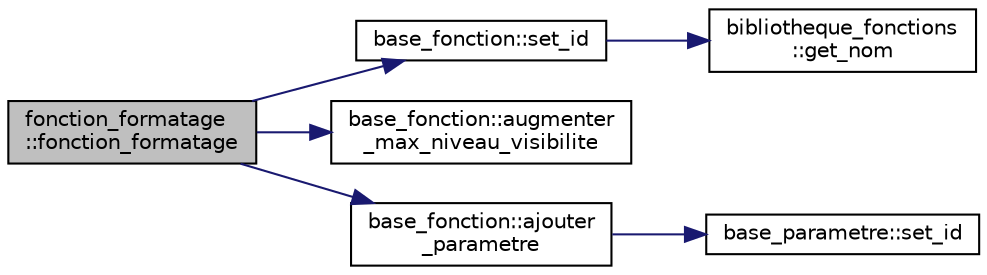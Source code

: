digraph "fonction_formatage::fonction_formatage"
{
  edge [fontname="Helvetica",fontsize="10",labelfontname="Helvetica",labelfontsize="10"];
  node [fontname="Helvetica",fontsize="10",shape=record];
  rankdir="LR";
  Node0 [label="fonction_formatage\l::fonction_formatage",height=0.2,width=0.4,color="black", fillcolor="grey75", style="filled", fontcolor="black"];
  Node0 -> Node1 [color="midnightblue",fontsize="10",style="solid",fontname="Helvetica"];
  Node1 [label="base_fonction::set_id",height=0.2,width=0.4,color="black", fillcolor="white", style="filled",URL="$classbase__fonction.html#a4d7a7d067af71e0c5e9ec7d6188ac9d1",tooltip="Initialise l&#39;identifiant de la fonction. "];
  Node1 -> Node2 [color="midnightblue",fontsize="10",style="solid",fontname="Helvetica"];
  Node2 [label="bibliotheque_fonctions\l::get_nom",height=0.2,width=0.4,color="black", fillcolor="white", style="filled",URL="$classbibliotheque__fonctions.html#ac8c035960c49cdf0fe7437b82739154e",tooltip="Retourne le nom pour un type de fonction donné. "];
  Node0 -> Node3 [color="midnightblue",fontsize="10",style="solid",fontname="Helvetica"];
  Node3 [label="base_fonction::augmenter\l_max_niveau_visibilite",height=0.2,width=0.4,color="black", fillcolor="white", style="filled",URL="$classbase__fonction.html#a51c4b5f512a0ae9b12c5fe55806f57d8",tooltip="Augmente le niveau maximum de visibilité de la fonction. "];
  Node0 -> Node4 [color="midnightblue",fontsize="10",style="solid",fontname="Helvetica"];
  Node4 [label="base_fonction::ajouter\l_parametre",height=0.2,width=0.4,color="black", fillcolor="white", style="filled",URL="$classbase__fonction.html#a5ef0d28f9dba16d8fa2be040c7a2d7f4",tooltip="Ajoute un paramètre à la fonction. "];
  Node4 -> Node5 [color="midnightblue",fontsize="10",style="solid",fontname="Helvetica"];
  Node5 [label="base_parametre::set_id",height=0.2,width=0.4,color="black", fillcolor="white", style="filled",URL="$classbase__parametre.html#af2c6906b2dde9351168cada04b0f0037",tooltip="Initialise l&#39;identifiant du paramètre. "];
}
